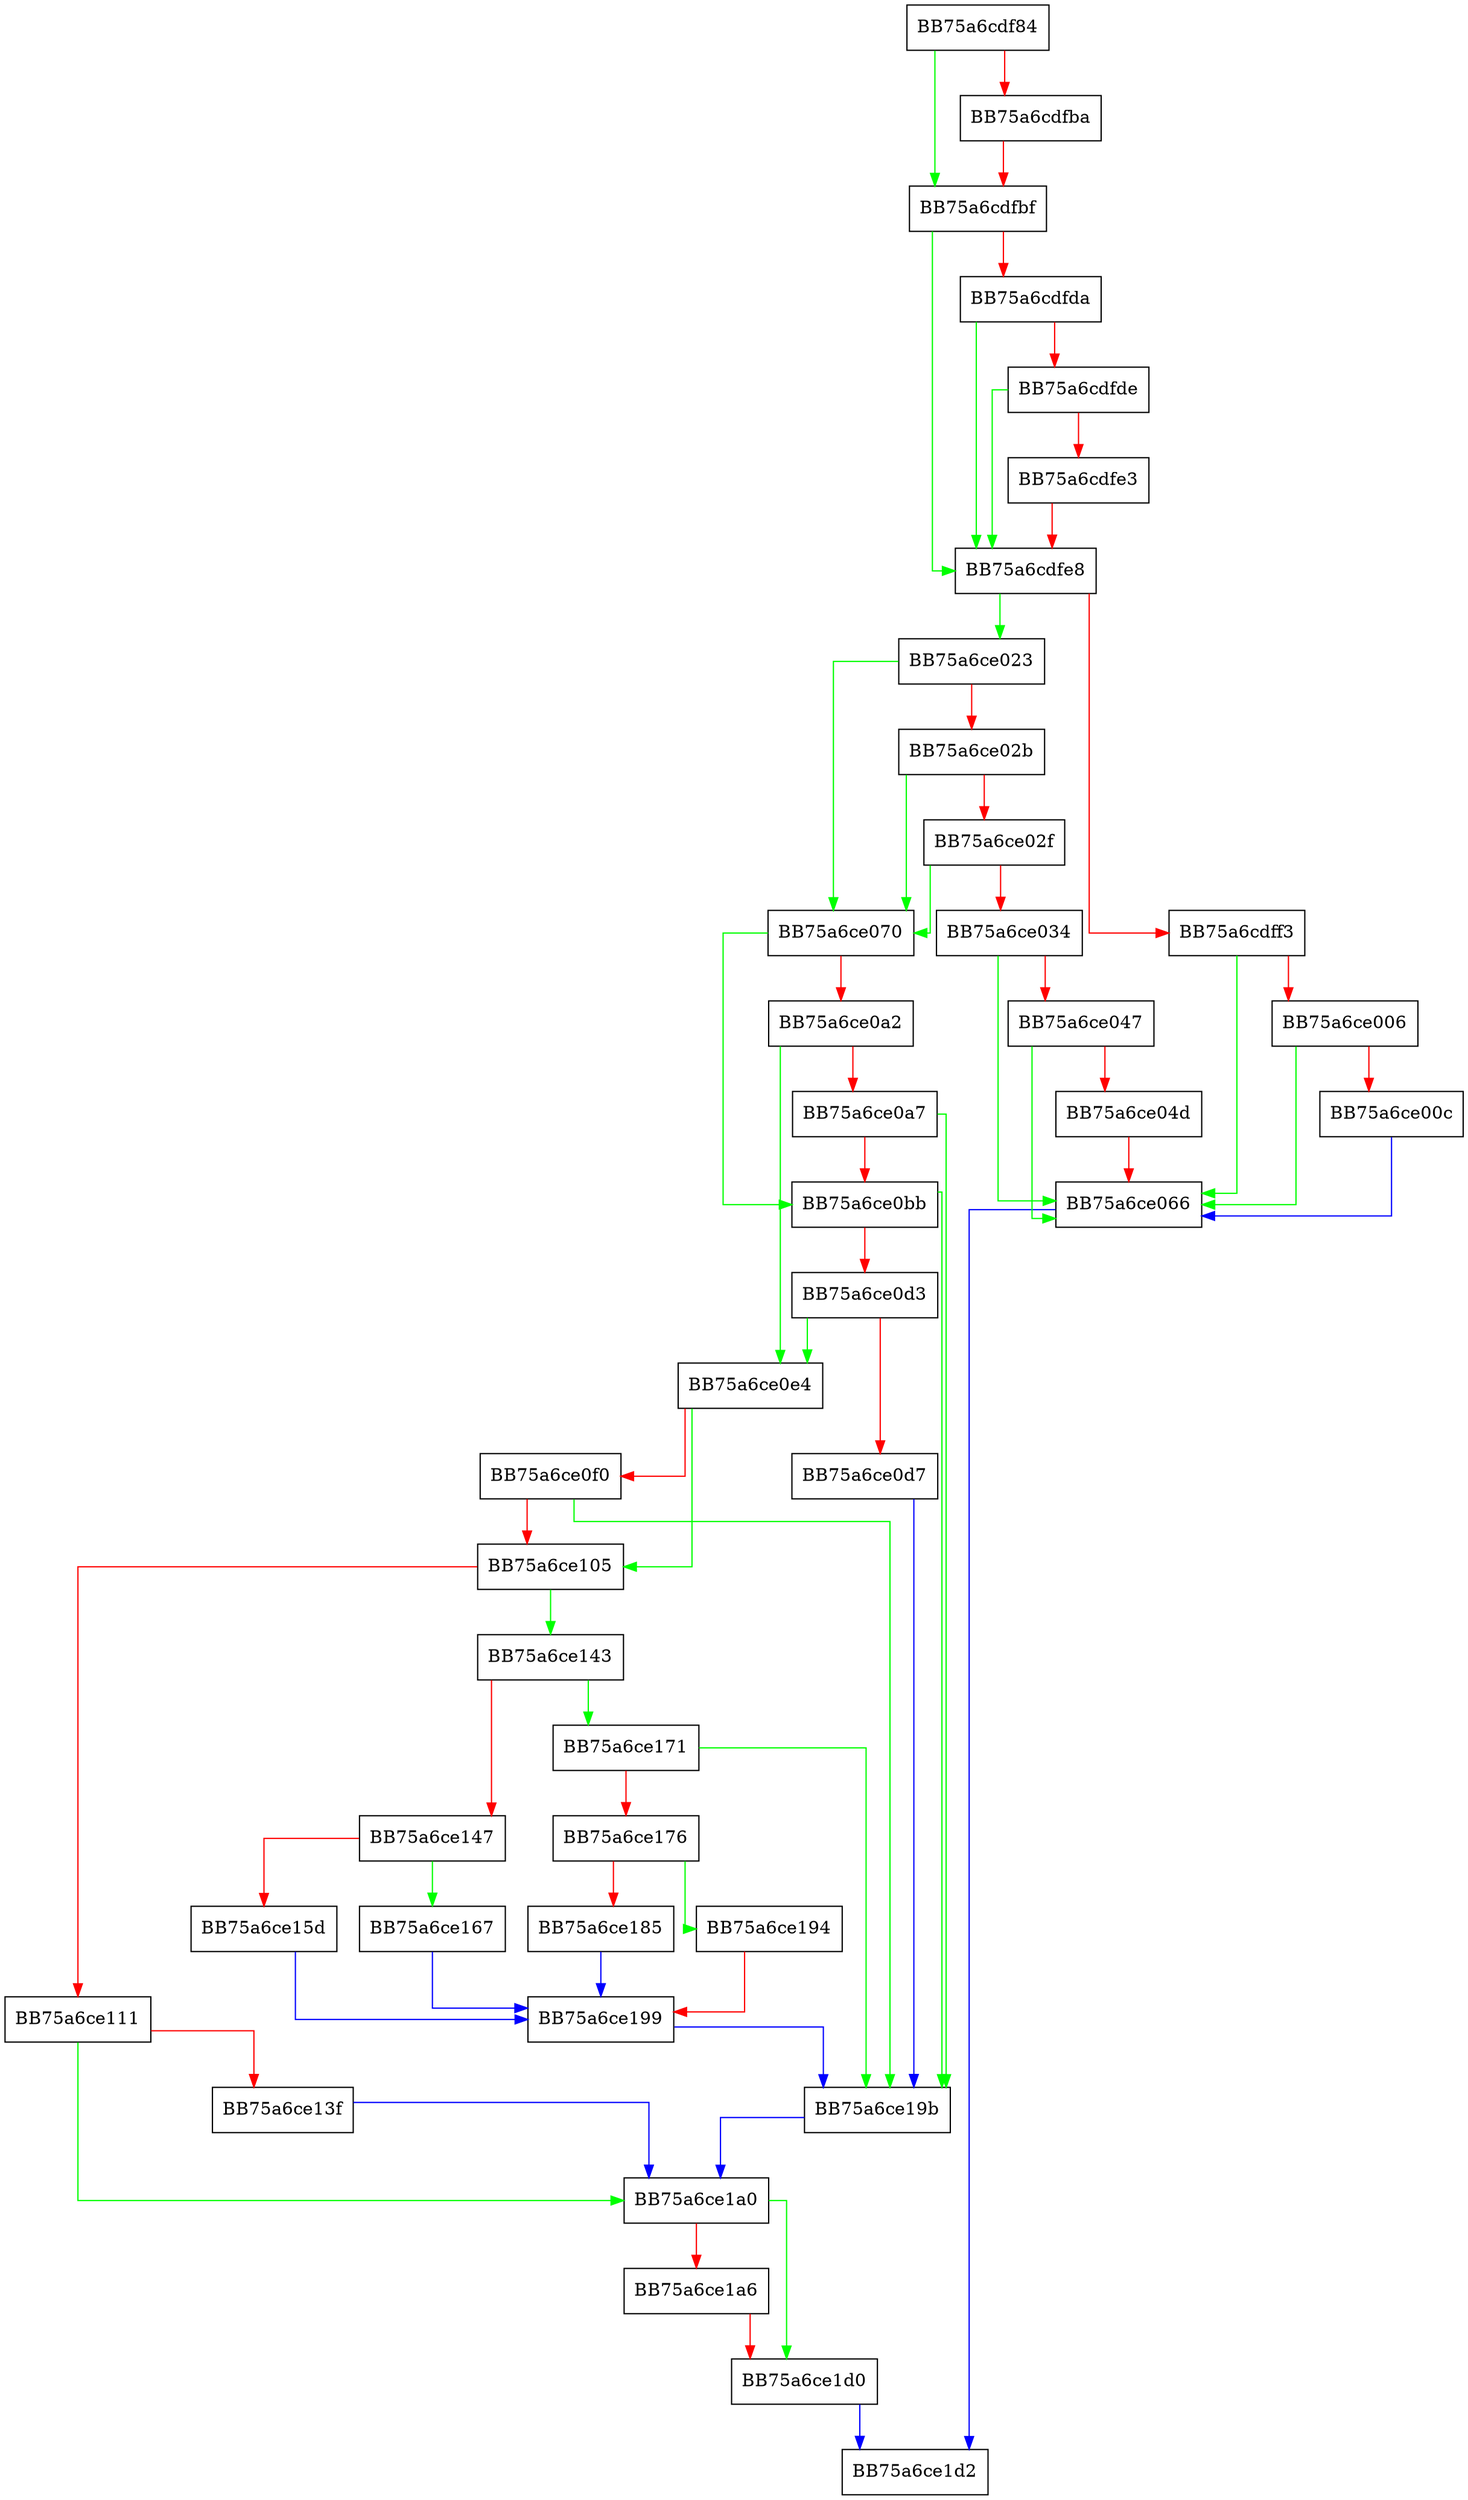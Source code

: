 digraph GenericStreamScan {
  node [shape="box"];
  graph [splines=ortho];
  BB75a6cdf84 -> BB75a6cdfbf [color="green"];
  BB75a6cdf84 -> BB75a6cdfba [color="red"];
  BB75a6cdfba -> BB75a6cdfbf [color="red"];
  BB75a6cdfbf -> BB75a6cdfe8 [color="green"];
  BB75a6cdfbf -> BB75a6cdfda [color="red"];
  BB75a6cdfda -> BB75a6cdfe8 [color="green"];
  BB75a6cdfda -> BB75a6cdfde [color="red"];
  BB75a6cdfde -> BB75a6cdfe8 [color="green"];
  BB75a6cdfde -> BB75a6cdfe3 [color="red"];
  BB75a6cdfe3 -> BB75a6cdfe8 [color="red"];
  BB75a6cdfe8 -> BB75a6ce023 [color="green"];
  BB75a6cdfe8 -> BB75a6cdff3 [color="red"];
  BB75a6cdff3 -> BB75a6ce066 [color="green"];
  BB75a6cdff3 -> BB75a6ce006 [color="red"];
  BB75a6ce006 -> BB75a6ce066 [color="green"];
  BB75a6ce006 -> BB75a6ce00c [color="red"];
  BB75a6ce00c -> BB75a6ce066 [color="blue"];
  BB75a6ce023 -> BB75a6ce070 [color="green"];
  BB75a6ce023 -> BB75a6ce02b [color="red"];
  BB75a6ce02b -> BB75a6ce070 [color="green"];
  BB75a6ce02b -> BB75a6ce02f [color="red"];
  BB75a6ce02f -> BB75a6ce070 [color="green"];
  BB75a6ce02f -> BB75a6ce034 [color="red"];
  BB75a6ce034 -> BB75a6ce066 [color="green"];
  BB75a6ce034 -> BB75a6ce047 [color="red"];
  BB75a6ce047 -> BB75a6ce066 [color="green"];
  BB75a6ce047 -> BB75a6ce04d [color="red"];
  BB75a6ce04d -> BB75a6ce066 [color="red"];
  BB75a6ce066 -> BB75a6ce1d2 [color="blue"];
  BB75a6ce070 -> BB75a6ce0bb [color="green"];
  BB75a6ce070 -> BB75a6ce0a2 [color="red"];
  BB75a6ce0a2 -> BB75a6ce0e4 [color="green"];
  BB75a6ce0a2 -> BB75a6ce0a7 [color="red"];
  BB75a6ce0a7 -> BB75a6ce19b [color="green"];
  BB75a6ce0a7 -> BB75a6ce0bb [color="red"];
  BB75a6ce0bb -> BB75a6ce19b [color="green"];
  BB75a6ce0bb -> BB75a6ce0d3 [color="red"];
  BB75a6ce0d3 -> BB75a6ce0e4 [color="green"];
  BB75a6ce0d3 -> BB75a6ce0d7 [color="red"];
  BB75a6ce0d7 -> BB75a6ce19b [color="blue"];
  BB75a6ce0e4 -> BB75a6ce105 [color="green"];
  BB75a6ce0e4 -> BB75a6ce0f0 [color="red"];
  BB75a6ce0f0 -> BB75a6ce19b [color="green"];
  BB75a6ce0f0 -> BB75a6ce105 [color="red"];
  BB75a6ce105 -> BB75a6ce143 [color="green"];
  BB75a6ce105 -> BB75a6ce111 [color="red"];
  BB75a6ce111 -> BB75a6ce1a0 [color="green"];
  BB75a6ce111 -> BB75a6ce13f [color="red"];
  BB75a6ce13f -> BB75a6ce1a0 [color="blue"];
  BB75a6ce143 -> BB75a6ce171 [color="green"];
  BB75a6ce143 -> BB75a6ce147 [color="red"];
  BB75a6ce147 -> BB75a6ce167 [color="green"];
  BB75a6ce147 -> BB75a6ce15d [color="red"];
  BB75a6ce15d -> BB75a6ce199 [color="blue"];
  BB75a6ce167 -> BB75a6ce199 [color="blue"];
  BB75a6ce171 -> BB75a6ce19b [color="green"];
  BB75a6ce171 -> BB75a6ce176 [color="red"];
  BB75a6ce176 -> BB75a6ce194 [color="green"];
  BB75a6ce176 -> BB75a6ce185 [color="red"];
  BB75a6ce185 -> BB75a6ce199 [color="blue"];
  BB75a6ce194 -> BB75a6ce199 [color="red"];
  BB75a6ce199 -> BB75a6ce19b [color="blue"];
  BB75a6ce19b -> BB75a6ce1a0 [color="blue"];
  BB75a6ce1a0 -> BB75a6ce1d0 [color="green"];
  BB75a6ce1a0 -> BB75a6ce1a6 [color="red"];
  BB75a6ce1a6 -> BB75a6ce1d0 [color="red"];
  BB75a6ce1d0 -> BB75a6ce1d2 [color="blue"];
}